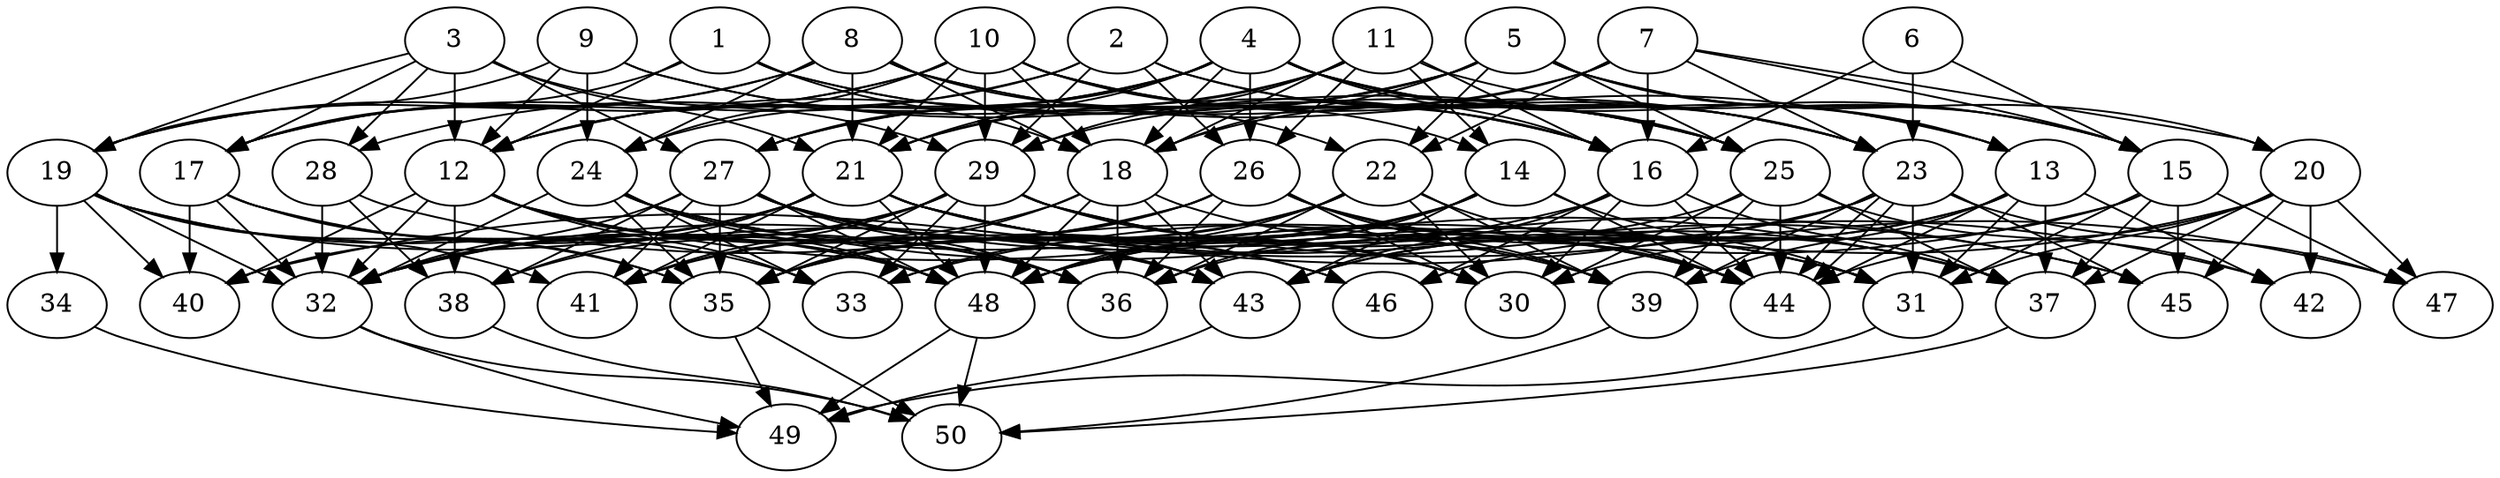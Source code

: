 // DAG automatically generated by daggen at Thu Oct  3 14:07:57 2019
// ./daggen --dot -n 50 --ccr 0.5 --fat 0.7 --regular 0.7 --density 0.6 --mindata 5242880 --maxdata 52428800 
digraph G {
  1 [size="74420224", alpha="0.05", expect_size="37210112"] 
  1 -> 12 [size ="37210112"]
  1 -> 16 [size ="37210112"]
  1 -> 17 [size ="37210112"]
  1 -> 18 [size ="37210112"]
  1 -> 25 [size ="37210112"]
  2 [size="82747392", alpha="0.01", expect_size="41373696"] 
  2 -> 12 [size ="41373696"]
  2 -> 17 [size ="41373696"]
  2 -> 23 [size ="41373696"]
  2 -> 25 [size ="41373696"]
  2 -> 26 [size ="41373696"]
  2 -> 29 [size ="41373696"]
  3 [size="33382400", alpha="0.10", expect_size="16691200"] 
  3 -> 12 [size ="16691200"]
  3 -> 17 [size ="16691200"]
  3 -> 19 [size ="16691200"]
  3 -> 21 [size ="16691200"]
  3 -> 27 [size ="16691200"]
  3 -> 28 [size ="16691200"]
  3 -> 29 [size ="16691200"]
  4 [size="22755328", alpha="0.15", expect_size="11377664"] 
  4 -> 12 [size ="11377664"]
  4 -> 13 [size ="11377664"]
  4 -> 15 [size ="11377664"]
  4 -> 16 [size ="11377664"]
  4 -> 18 [size ="11377664"]
  4 -> 21 [size ="11377664"]
  4 -> 23 [size ="11377664"]
  4 -> 24 [size ="11377664"]
  4 -> 25 [size ="11377664"]
  4 -> 26 [size ="11377664"]
  4 -> 27 [size ="11377664"]
  4 -> 28 [size ="11377664"]
  5 [size="51126272", alpha="0.04", expect_size="25563136"] 
  5 -> 12 [size ="25563136"]
  5 -> 13 [size ="25563136"]
  5 -> 15 [size ="25563136"]
  5 -> 18 [size ="25563136"]
  5 -> 20 [size ="25563136"]
  5 -> 21 [size ="25563136"]
  5 -> 22 [size ="25563136"]
  5 -> 25 [size ="25563136"]
  5 -> 27 [size ="25563136"]
  6 [size="92203008", alpha="0.14", expect_size="46101504"] 
  6 -> 15 [size ="46101504"]
  6 -> 16 [size ="46101504"]
  6 -> 23 [size ="46101504"]
  7 [size="39550976", alpha="0.05", expect_size="19775488"] 
  7 -> 15 [size ="19775488"]
  7 -> 16 [size ="19775488"]
  7 -> 18 [size ="19775488"]
  7 -> 20 [size ="19775488"]
  7 -> 22 [size ="19775488"]
  7 -> 23 [size ="19775488"]
  7 -> 29 [size ="19775488"]
  8 [size="55111680", alpha="0.04", expect_size="27555840"] 
  8 -> 13 [size ="27555840"]
  8 -> 17 [size ="27555840"]
  8 -> 18 [size ="27555840"]
  8 -> 19 [size ="27555840"]
  8 -> 21 [size ="27555840"]
  8 -> 22 [size ="27555840"]
  8 -> 23 [size ="27555840"]
  8 -> 24 [size ="27555840"]
  9 [size="87504896", alpha="0.05", expect_size="43752448"] 
  9 -> 12 [size ="43752448"]
  9 -> 16 [size ="43752448"]
  9 -> 19 [size ="43752448"]
  9 -> 24 [size ="43752448"]
  9 -> 25 [size ="43752448"]
  10 [size="100171776", alpha="0.04", expect_size="50085888"] 
  10 -> 14 [size ="50085888"]
  10 -> 16 [size ="50085888"]
  10 -> 17 [size ="50085888"]
  10 -> 18 [size ="50085888"]
  10 -> 19 [size ="50085888"]
  10 -> 21 [size ="50085888"]
  10 -> 23 [size ="50085888"]
  10 -> 24 [size ="50085888"]
  10 -> 25 [size ="50085888"]
  10 -> 29 [size ="50085888"]
  11 [size="75257856", alpha="0.14", expect_size="37628928"] 
  11 -> 14 [size ="37628928"]
  11 -> 15 [size ="37628928"]
  11 -> 16 [size ="37628928"]
  11 -> 18 [size ="37628928"]
  11 -> 21 [size ="37628928"]
  11 -> 26 [size ="37628928"]
  11 -> 27 [size ="37628928"]
  11 -> 29 [size ="37628928"]
  12 [size="97646592", alpha="0.05", expect_size="48823296"] 
  12 -> 32 [size ="48823296"]
  12 -> 33 [size ="48823296"]
  12 -> 37 [size ="48823296"]
  12 -> 38 [size ="48823296"]
  12 -> 40 [size ="48823296"]
  12 -> 43 [size ="48823296"]
  12 -> 46 [size ="48823296"]
  12 -> 48 [size ="48823296"]
  13 [size="102144000", alpha="0.04", expect_size="51072000"] 
  13 -> 31 [size ="51072000"]
  13 -> 37 [size ="51072000"]
  13 -> 39 [size ="51072000"]
  13 -> 42 [size ="51072000"]
  13 -> 43 [size ="51072000"]
  13 -> 44 [size ="51072000"]
  13 -> 46 [size ="51072000"]
  14 [size="54202368", alpha="0.20", expect_size="27101184"] 
  14 -> 31 [size ="27101184"]
  14 -> 35 [size ="27101184"]
  14 -> 36 [size ="27101184"]
  14 -> 43 [size ="27101184"]
  14 -> 44 [size ="27101184"]
  14 -> 48 [size ="27101184"]
  15 [size="32165888", alpha="0.18", expect_size="16082944"] 
  15 -> 30 [size ="16082944"]
  15 -> 31 [size ="16082944"]
  15 -> 33 [size ="16082944"]
  15 -> 37 [size ="16082944"]
  15 -> 45 [size ="16082944"]
  15 -> 47 [size ="16082944"]
  16 [size="51828736", alpha="0.02", expect_size="25914368"] 
  16 -> 30 [size ="25914368"]
  16 -> 32 [size ="25914368"]
  16 -> 37 [size ="25914368"]
  16 -> 43 [size ="25914368"]
  16 -> 44 [size ="25914368"]
  16 -> 46 [size ="25914368"]
  17 [size="24408064", alpha="0.18", expect_size="12204032"] 
  17 -> 32 [size ="12204032"]
  17 -> 33 [size ="12204032"]
  17 -> 35 [size ="12204032"]
  17 -> 36 [size ="12204032"]
  17 -> 40 [size ="12204032"]
  18 [size="48951296", alpha="0.00", expect_size="24475648"] 
  18 -> 35 [size ="24475648"]
  18 -> 36 [size ="24475648"]
  18 -> 39 [size ="24475648"]
  18 -> 41 [size ="24475648"]
  18 -> 43 [size ="24475648"]
  18 -> 48 [size ="24475648"]
  19 [size="68204544", alpha="0.08", expect_size="34102272"] 
  19 -> 32 [size ="34102272"]
  19 -> 34 [size ="34102272"]
  19 -> 35 [size ="34102272"]
  19 -> 40 [size ="34102272"]
  19 -> 41 [size ="34102272"]
  19 -> 43 [size ="34102272"]
  19 -> 48 [size ="34102272"]
  20 [size="89913344", alpha="0.14", expect_size="44956672"] 
  20 -> 31 [size ="44956672"]
  20 -> 37 [size ="44956672"]
  20 -> 42 [size ="44956672"]
  20 -> 44 [size ="44956672"]
  20 -> 45 [size ="44956672"]
  20 -> 47 [size ="44956672"]
  20 -> 48 [size ="44956672"]
  21 [size="13565952", alpha="0.13", expect_size="6782976"] 
  21 -> 30 [size ="6782976"]
  21 -> 31 [size ="6782976"]
  21 -> 32 [size ="6782976"]
  21 -> 38 [size ="6782976"]
  21 -> 40 [size ="6782976"]
  21 -> 41 [size ="6782976"]
  21 -> 42 [size ="6782976"]
  21 -> 44 [size ="6782976"]
  21 -> 45 [size ="6782976"]
  21 -> 48 [size ="6782976"]
  22 [size="80963584", alpha="0.08", expect_size="40481792"] 
  22 -> 30 [size ="40481792"]
  22 -> 33 [size ="40481792"]
  22 -> 35 [size ="40481792"]
  22 -> 36 [size ="40481792"]
  22 -> 39 [size ="40481792"]
  22 -> 44 [size ="40481792"]
  22 -> 48 [size ="40481792"]
  23 [size="102473728", alpha="0.08", expect_size="51236864"] 
  23 -> 31 [size ="51236864"]
  23 -> 39 [size ="51236864"]
  23 -> 40 [size ="51236864"]
  23 -> 43 [size ="51236864"]
  23 -> 44 [size ="51236864"]
  23 -> 44 [size ="51236864"]
  23 -> 45 [size ="51236864"]
  23 -> 47 [size ="51236864"]
  23 -> 48 [size ="51236864"]
  24 [size="28731392", alpha="0.10", expect_size="14365696"] 
  24 -> 32 [size ="14365696"]
  24 -> 33 [size ="14365696"]
  24 -> 35 [size ="14365696"]
  24 -> 36 [size ="14365696"]
  24 -> 44 [size ="14365696"]
  24 -> 45 [size ="14365696"]
  24 -> 48 [size ="14365696"]
  25 [size="27195392", alpha="0.01", expect_size="13597696"] 
  25 -> 30 [size ="13597696"]
  25 -> 36 [size ="13597696"]
  25 -> 37 [size ="13597696"]
  25 -> 39 [size ="13597696"]
  25 -> 42 [size ="13597696"]
  25 -> 44 [size ="13597696"]
  26 [size="18112512", alpha="0.09", expect_size="9056256"] 
  26 -> 30 [size ="9056256"]
  26 -> 32 [size ="9056256"]
  26 -> 35 [size ="9056256"]
  26 -> 36 [size ="9056256"]
  26 -> 37 [size ="9056256"]
  26 -> 39 [size ="9056256"]
  26 -> 41 [size ="9056256"]
  26 -> 44 [size ="9056256"]
  27 [size="28030976", alpha="0.03", expect_size="14015488"] 
  27 -> 30 [size ="14015488"]
  27 -> 31 [size ="14015488"]
  27 -> 32 [size ="14015488"]
  27 -> 35 [size ="14015488"]
  27 -> 36 [size ="14015488"]
  27 -> 38 [size ="14015488"]
  27 -> 41 [size ="14015488"]
  27 -> 43 [size ="14015488"]
  27 -> 46 [size ="14015488"]
  27 -> 48 [size ="14015488"]
  28 [size="17760256", alpha="0.07", expect_size="8880128"] 
  28 -> 32 [size ="8880128"]
  28 -> 38 [size ="8880128"]
  28 -> 39 [size ="8880128"]
  29 [size="18587648", alpha="0.07", expect_size="9293824"] 
  29 -> 30 [size ="9293824"]
  29 -> 31 [size ="9293824"]
  29 -> 32 [size ="9293824"]
  29 -> 33 [size ="9293824"]
  29 -> 35 [size ="9293824"]
  29 -> 37 [size ="9293824"]
  29 -> 38 [size ="9293824"]
  29 -> 41 [size ="9293824"]
  29 -> 47 [size ="9293824"]
  29 -> 48 [size ="9293824"]
  30 [size="55752704", alpha="0.07", expect_size="27876352"] 
  31 [size="26578944", alpha="0.19", expect_size="13289472"] 
  31 -> 49 [size ="13289472"]
  32 [size="89372672", alpha="0.11", expect_size="44686336"] 
  32 -> 49 [size ="44686336"]
  32 -> 50 [size ="44686336"]
  33 [size="33282048", alpha="0.01", expect_size="16641024"] 
  34 [size="69945344", alpha="0.02", expect_size="34972672"] 
  34 -> 49 [size ="34972672"]
  35 [size="22892544", alpha="0.06", expect_size="11446272"] 
  35 -> 49 [size ="11446272"]
  35 -> 50 [size ="11446272"]
  36 [size="27138048", alpha="0.20", expect_size="13569024"] 
  37 [size="70029312", alpha="0.16", expect_size="35014656"] 
  37 -> 50 [size ="35014656"]
  38 [size="86257664", alpha="0.00", expect_size="43128832"] 
  38 -> 50 [size ="43128832"]
  39 [size="26081280", alpha="0.17", expect_size="13040640"] 
  39 -> 50 [size ="13040640"]
  40 [size="60891136", alpha="0.11", expect_size="30445568"] 
  41 [size="91631616", alpha="0.05", expect_size="45815808"] 
  42 [size="88705024", alpha="0.14", expect_size="44352512"] 
  43 [size="44898304", alpha="0.03", expect_size="22449152"] 
  43 -> 49 [size ="22449152"]
  44 [size="51871744", alpha="0.15", expect_size="25935872"] 
  45 [size="58970112", alpha="0.11", expect_size="29485056"] 
  46 [size="87877632", alpha="0.09", expect_size="43938816"] 
  47 [size="85565440", alpha="0.10", expect_size="42782720"] 
  48 [size="65953792", alpha="0.13", expect_size="32976896"] 
  48 -> 49 [size ="32976896"]
  48 -> 50 [size ="32976896"]
  49 [size="67514368", alpha="0.18", expect_size="33757184"] 
  50 [size="53590016", alpha="0.12", expect_size="26795008"] 
}
